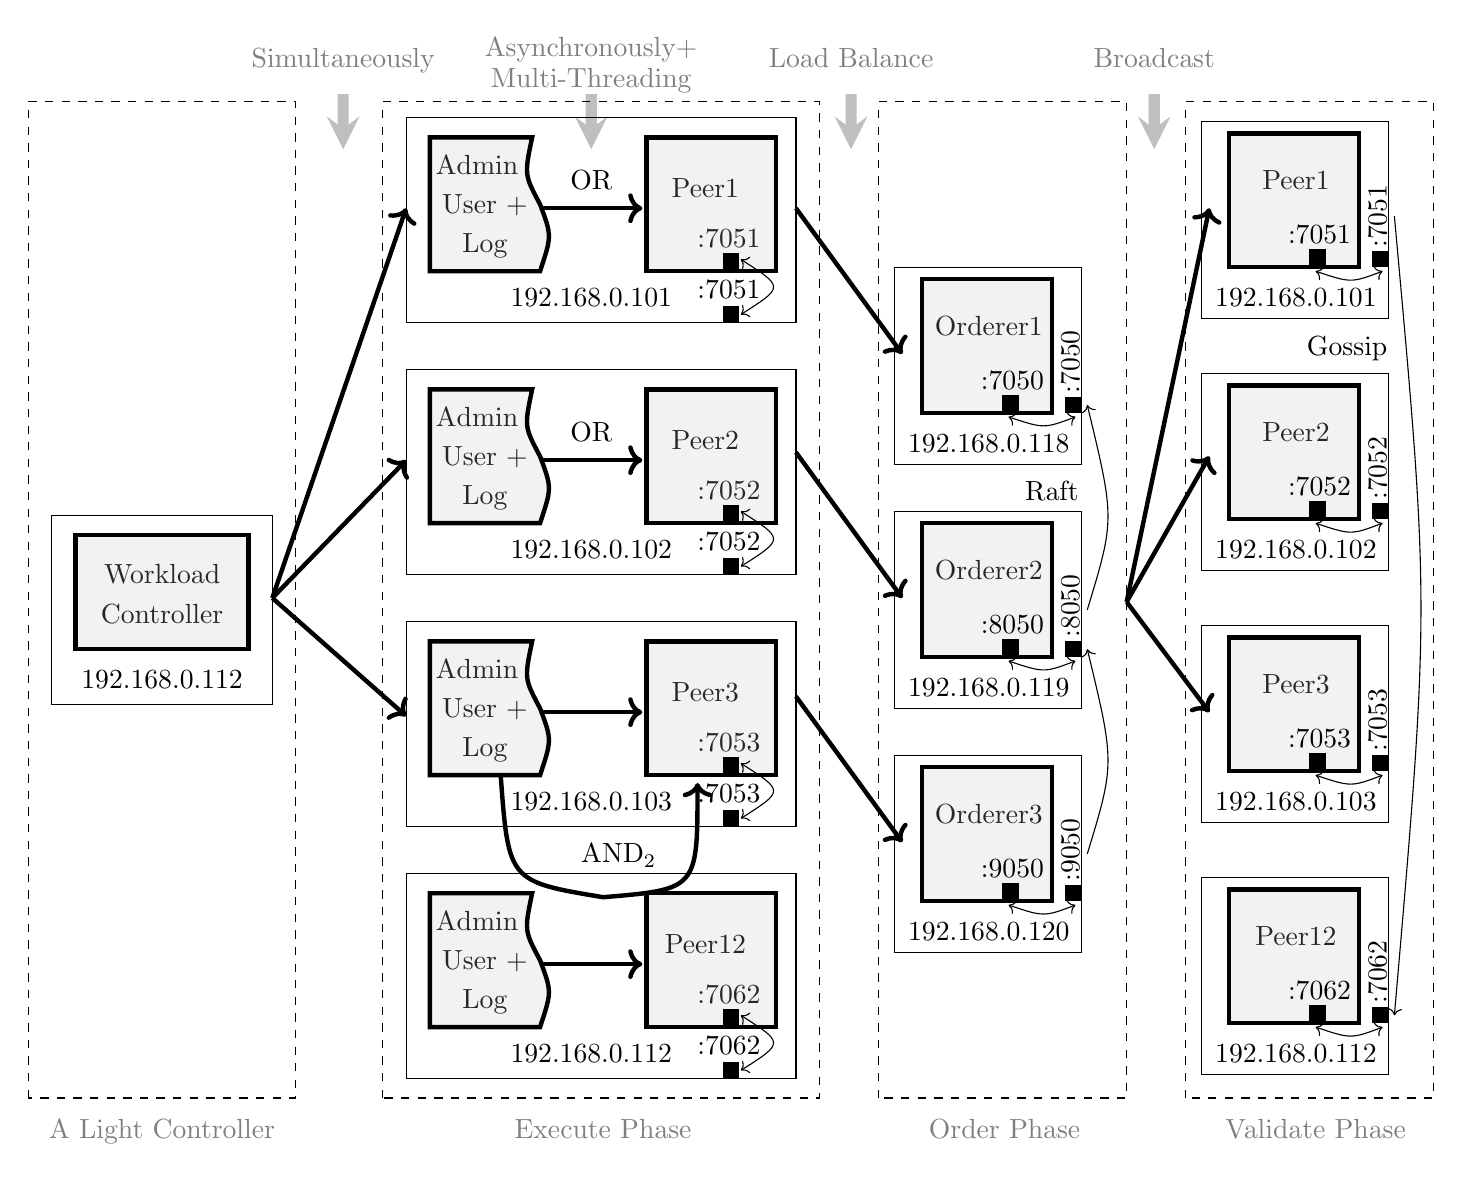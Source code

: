 \begin{tikzpicture}

% Function 0: Generator 192.168.0.101
% Usage of Function 0: \pic at (0, 0) {generator_101};
\tikzset{
	generator_101/.pic = {
	
	% draw scope 1.0
       \begin{scope}[scale=1.0]

	\node [below] at (0, 0) {Workload};
	\node [below] at (0, -0.5) {Controller};
	\draw [ultra thick, fill=lightgray, fill opacity=0.2](-1.1,-1.2) rectangle (1.1,0.25);     
	\node [below] at (0,-1.35) {192.168.0.112};
	\draw (-1.4,-1.9) rectangle (1.4,0.5);     

	\end{scope}
	}
}

% Function 1: Endorser 192.168.0.101
% Usage of Function 1: \pic at (0, 0) {login_script_101};
\tikzset{
	login_script_101/.pic = {
	
	% draw scope 1.0
       \begin{scope}[scale=1.0]

	\node [below] at (0, 0) {Admin};
	\node [below] at (0.1,-0.5) {User +};
	\node [below] at (0.1,-1) {Log};

	\draw [ultra thick, fill=lightgray, fill opacity=0.2]
  		(-0.6,0.1) -- (-0.6,-1.6) -- (0.8, -1.6) .. controls (0.95,-1.15) ..(0.8,-0.75).. controls (0.6,-0.375) ..(0.7,0.1)-- cycle;

	\node [below] at (2.9,-0.3) {Peer1};
	\node [below] at (3.2,-0.95) {:7051};
	\draw [ultra thick, fill=lightgray, fill opacity=0.2] (2.15,-1.6) rectangle (3.8,0.1); 
	\draw [ultra thick, fill=black] (3.15,-1.6) rectangle (3.3,-1.4); 
	\draw [ultra thick, fill=black] (3.15,-2.22) rectangle (3.3,-2.07);     
	\node [below] at (3.2,-1.6) {:7051};

	\draw [<->] (3.35,-1.45) .. controls (3.9,-1.8) ..(3.35,-2.15);
  
	\draw [ultra thick, ->](0.8,-0.8) -- (2.1,-0.8);
	\node [below] at (1.45,-0.2) {OR};

	\node [below] at (1.45,-1.7) {192.168.0.101};
	\draw (-0.9,-2.25) rectangle (4.05,0.35);   

	\end{scope}
	}
}

% Function 2: Endorser 192.168.0.102
% Usage of Function 2: \pic at (0, 0) {login_script_102};
\tikzset{
	login_script_102/.pic = {
	
	% draw scope 1.0
       \begin{scope}[scale=1.0]

	\node [below] at (0, 0) {Admin};
	\node [below] at (0.1,-0.5) {User +};
	\node [below] at (0.1,-1) {Log};

	\draw [ultra thick, fill=lightgray, fill opacity=0.2]
  		(-0.6,0.1) -- (-0.6,-1.6) -- (0.8, -1.6) .. controls (0.95,-1.15) ..(0.8,-0.75).. controls (0.6,-0.375) ..(0.7,0.1)-- cycle;

	\node [below] at (2.9,-0.3) {Peer2};
	\node [below] at (3.2,-0.95) {:7052};
	\draw [ultra thick, fill=lightgray, fill opacity=0.2] (2.15,-1.6) rectangle (3.8,0.1); 
	\draw [ultra thick, fill=black] (3.15,-1.6) rectangle (3.3,-1.4); 
	\draw [ultra thick, fill=black] (3.15,-2.22) rectangle (3.3,-2.07);     
	\node [below] at (3.2,-1.6) {:7052};

	\draw [<->] (3.35,-1.45) .. controls (3.9,-1.8) ..(3.35,-2.15);
  
	\draw [ultra thick, ->](0.8,-0.8) -- (2.1,-0.8);
	\node [below] at (1.45,-0.2) {OR};

	\node [below] at (1.45,-1.7) {192.168.0.102};
	\draw (-0.9,-2.25) rectangle (4.05,0.35);   

	\end{scope}
	}
}

% Function 3: Endorser 192.168.0.103
% Usage of Function 3: \pic at (0, 0) {login_script_103};
\tikzset{
	login_script_103/.pic = {
	
	% draw scope 1.0
       \begin{scope}[scale=1.0]

	\node [below] at (0, 0) {Admin};
	\node [below] at (0.1,-0.5) {User +};
	\node [below] at (0.1,-1) {Log};

	\draw [ultra thick, fill=lightgray, fill opacity=0.2]
  		(-0.6,0.1) -- (-0.6,-1.6) -- (0.8, -1.6) .. controls (0.95,-1.15) ..(0.8,-0.75).. controls (0.6,-0.375) ..(0.7,0.1)-- cycle;

	\node [below] at (2.9,-0.3) {Peer3};
	\node [below] at (3.2,-0.95) {:7053};
	\draw [ultra thick, fill=lightgray, fill opacity=0.2] (2.15,-1.6) rectangle (3.8,0.1); 
	\draw [ultra thick, fill=black] (3.15,-1.6) rectangle (3.3,-1.4); 
	\draw [ultra thick, fill=black] (3.15,-2.22) rectangle (3.3,-2.07);     
	\node [below] at (3.2,-1.6) {:7053};

	\draw [<->] (3.35,-1.45) .. controls (3.9,-1.8) ..(3.35,-2.15);
  
	\draw [ultra thick, ->](0.8,-0.8) -- (2.1,-0.8);

	\node [below] at (1.45,-1.7) {192.168.0.103};
	\draw (-0.9,-2.25) rectangle (4.05,0.35);  

	\end{scope}
	}
}

% Function 4: Endorser 192.168.0.112
% Usage of Function 4: \pic at (0, 0) {login_script_112};
\tikzset{
	login_script_112/.pic = {
	
	% draw scope 1.0
       \begin{scope}[scale=1.0]

	\node [below] at (0, 0) {Admin};
	\node [below] at (0.1,-0.5) {User +};
	\node [below] at (0.1,-1) {Log};

	\draw [ultra thick, fill=lightgray, fill opacity=0.2]
  		(-0.6,0.1) -- (-0.6,-1.6) -- (0.8, -1.6) .. controls (0.95,-1.15) ..(0.8,-0.75).. controls (0.6,-0.375) ..(0.7,0.1)-- cycle;

	\node [below] at (2.9,-0.3) {Peer12};
	\node [below] at (3.2,-0.95) {:7062};
	\draw [ultra thick, fill=lightgray, fill opacity=0.2] (2.15,-1.6) rectangle (3.8,0.1); 
	\draw [ultra thick, fill=black] (3.15,-1.6) rectangle (3.3,-1.4); 
	\draw [ultra thick, fill=black] (3.15,-2.22) rectangle (3.3,-2.07);     
	\node [below] at (3.2,-1.6) {:7062};

	\draw [<->] (3.35,-1.45) .. controls (3.9,-1.8) ..(3.35,-2.15);
  
	\draw [ultra thick, ->](0.8,-0.8) -- (2.1,-0.8);

	\node [below] at (1.45,-1.7) {192.168.0.112};
	\draw (-0.9,-2.25) rectangle (4.05,0.35);  

	\end{scope}
	}
}

% Function 5: Orderer 192.168.0.118
% Usage of Function 5: \pic at (0, 0) {orderer_118};
\tikzset{
	orderer_118/.pic = {
	
	% draw scope 1.0
       \begin{scope}[scale=1.0]

	\node [below] at (0,-0.25) {Orderer1};
	\draw [ultra thick, fill=lightgray, fill opacity=0.2] (-0.85,-1.6) rectangle (0.8,0.1); 

	\draw [<->] (0.25,-1.65) .. controls (0.7,-1.8) ..(1.1,-1.65);

	\draw [ultra thick, fill=black] (0.2,-1.6) rectangle (0.35,-1.4); 	
	\draw [ultra thick, fill=black] (1,-1.57) rectangle (1.15,-1.42);     
	\node [below,rotate=90] at (0.8,-0.95) {:7050};
	\node [below] at (0.3,-0.95) {:7050};

	\node [below] at (0,-1.75) {192.168.0.118};
	\draw (-1.2,-2.25) rectangle (1.18,0.25);     

	\end{scope}
	}
}

% Function 6: Orderer 192.168.0.119
% Usage of Function 6: \pic at (0, 0) {orderer_119};
\tikzset{
	orderer_119/.pic = {
	
	% draw scope 1.0
       \begin{scope}[scale=1.0]

	\node [below] at (0,-0.25) {Orderer2};
	\draw [ultra thick, fill=lightgray, fill opacity=0.2] (-0.85,-1.6) rectangle (0.8,0.1); 

	\draw [<->] (0.25,-1.65) .. controls (0.7,-1.8) ..(1.1,-1.65);

	\draw [ultra thick, fill=black] (0.2,-1.6) rectangle (0.35,-1.4); 	
	\draw [ultra thick, fill=black] (1,-1.57) rectangle (1.15,-1.42);     
	\node [below,rotate=90] at (0.8,-0.95) {:8050};
	\node [below] at (0.3,-0.95) {:8050};

	\node [below] at (0,-1.75) {192.168.0.119};
	\draw (-1.2,-2.25) rectangle (1.18,0.25);     

	\end{scope}
	}
}

% Function 7: Orderer 192.168.0.120
% Usage of Function 7: \pic at (0, 0) {orderer_120};
\tikzset{
	orderer_120/.pic = {
	
	% draw scope 1.0
       \begin{scope}[scale=1.0]

	\node [below] at (0,-0.25) {Orderer3};
	\draw [ultra thick, fill=lightgray, fill opacity=0.2] (-0.85,-1.6) rectangle (0.8,0.1); 

	\draw [<->] (0.25,-1.65) .. controls (0.7,-1.8) ..(1.1,-1.65);

	\draw [ultra thick, fill=black] (0.2,-1.6) rectangle (0.35,-1.4); 	
	\draw [ultra thick, fill=black] (1,-1.57) rectangle (1.15,-1.42);     
	\node [below,rotate=90] at (0.8,-0.95) {:9050};
	\node [below] at (0.3,-0.95) {:9050};

	\node [below] at (0,-1.75) {192.168.0.120};
	\draw (-1.2,-2.25) rectangle (1.18,0.25);     

	\end{scope}
	}
}

% Function 8: Validator 192.168.0.101
% Usage of Function 8: \pic at (0, 0) {validator_101};
\tikzset{
	validator_101/.pic = {
	
	% draw scope 1.0
       \begin{scope}[scale=1.0]

	\node [below] at (0,-0.25) {Peer1};
	\draw [ultra thick, fill=lightgray, fill opacity=0.2] (-0.85,-1.6) rectangle (0.8,0.1); 

	\draw [<->] (0.25,-1.65) .. controls (0.7,-1.8) ..(1.1,-1.65);

	\draw [ultra thick, fill=black] (0.2,-1.6) rectangle (0.35,-1.4); 	
	\draw [ultra thick, fill=black] (1,-1.57) rectangle (1.15,-1.42);     
	\node [below,rotate=90] at (0.8,-0.95) {:7051};
	\node [below] at (0.3,-0.95) {:7051};

	\node [below] at (0,-1.75) {192.168.0.101};
	\draw (-1.2,-2.25) rectangle (1.18,0.25);     

	\end{scope}
	}
}

% Function 9: Validator 192.168.0.102
% Usage of Function 9: \pic at (0, 0) {validator_102};
\tikzset{
	validator_102/.pic = {
	
	% draw scope 1.0
       \begin{scope}[scale=1.0]

	\node [below] at (0,-0.25) {Peer2};
	\draw [ultra thick, fill=lightgray, fill opacity=0.2] (-0.85,-1.6) rectangle (0.8,0.1); 

	\draw [<->] (0.25,-1.65) .. controls (0.7,-1.8) ..(1.1,-1.65);

	\draw [ultra thick, fill=black] (0.2,-1.6) rectangle (0.35,-1.4); 	
	\draw [ultra thick, fill=black] (1,-1.57) rectangle (1.15,-1.42);     
	\node [below,rotate=90] at (0.8,-0.95) {:7052};
	\node [below] at (0.3,-0.95) {:7052};

	\node [below] at (0,-1.75) {192.168.0.102};
	\draw (-1.2,-2.25) rectangle (1.18,0.25);     

	\end{scope}
	}
}

% Function 10: Validator 192.168.0.103
% Usage of Function 10: \pic at (0, 0) {validator_103};
\tikzset{
	validator_103/.pic = {
	
	% draw scope 1.0
       \begin{scope}[scale=1.0]

	\node [below] at (0,-0.25) {Peer3};
	\draw [ultra thick, fill=lightgray, fill opacity=0.2] (-0.85,-1.6) rectangle (0.8,0.1); 

	\draw [<->] (0.25,-1.65) .. controls (0.7,-1.8) ..(1.1,-1.65);

	\draw [ultra thick, fill=black] (0.2,-1.6) rectangle (0.35,-1.4); 	
	\draw [ultra thick, fill=black] (1,-1.57) rectangle (1.15,-1.42);     
	\node [below,rotate=90] at (0.8,-0.95) {:7053};
	\node [below] at (0.3,-0.95) {:7053};

	\node [below] at (0,-1.75) {192.168.0.103};
	\draw (-1.2,-2.25) rectangle (1.18,0.25);     

	\end{scope}
	}
}

% Function 11: Validator 192.168.0.112
% Usage of Function 11: \pic at (0, 0) {validator_112};
\tikzset{
	validator_112/.pic = {
	
	% draw scope 1.0
       \begin{scope}[scale=1.0]

	\node [below] at (0,-0.25) {Peer12};
	\draw [ultra thick, fill=lightgray, fill opacity=0.2] (-0.85,-1.6) rectangle (0.8,0.1); 

	\draw [<->] (0.25,-1.65) .. controls (0.7,-1.8) ..(1.1,-1.65);

	\draw [ultra thick, fill=black] (0.2,-1.6) rectangle (0.35,-1.4); 	
	\draw [ultra thick, fill=black] (1,-1.57) rectangle (1.15,-1.42);     
	\node [below,rotate=90] at (0.8,-0.95) {:7062};
	\node [below] at (0.3,-0.95) {:7062};

	\node [below] at (0,-1.75) {192.168.0.112};
	\draw (-1.2,-2.25) rectangle (1.18,0.25);     

	\end{scope}
	}
}



% Main Function
\pic at (-4, -5.2) {generator_101};   
 
\pic at (0, 0) {login_script_101};
 
\pic at (0, -3.2) {login_script_102};

\pic at (0, -6.4) {login_script_103};
 
\node [below] at (1.8,-8.75) {AND$_2$};
\draw [ultra thick, ->](0.3,-8) .. controls (0.4,-9.35) .. (1.6,-9.55).. controls (2.8,-9.45).. (2.8,-8.1);
 
\pic at (0, -9.6) {login_script_112}; 

\pic at (6.5, -1.8) {orderer_118};

\pic at (6.5, -4.9) {orderer_119};

\pic at (6.5, -8) {orderer_120};

\pic at (10.4, 0.05) {validator_101};

\pic at (10.4, -3.15) {validator_102};

\pic at (10.4, -6.35) {validator_103};

\pic at (10.4, -9.55) {validator_112};

% ------------------------
\node [below, fill opacity=0.5] at (-4,-12.25) {A Light Controller};
\draw [dashed](-5.7,-12.1) rectangle (-2.3,0.55);

\node [below, fill opacity=0.5] at (1.6,-12.25) {Execute Phase};
\draw [dashed](-1.2,-12.1) rectangle (4.35,0.55);

\draw [->] (7.75,-5.9) .. controls (8.1,-4.75) ..(7.75,-3.3);
\draw [->] (7.75,-9) .. controls (8.1,-7.85) ..(7.75,-6.4);
\node [below] at (7.3,-4.15) {Raft};

\node [below, fill opacity=0.5] at (6.7,-12.25) {Order Phase};
\draw [dashed](5.1,-12.1) rectangle (8.25,0.55);

\node [below] at (11.05,-2.3) {Gossip};
\draw [<-] (11.65,-11.05) .. controls (12.1,-5.85) ..(11.65,-0.9);

\node [below, fill opacity=0.5] at (10.65,-12.25) {Validate Phase};
\draw [dashed](9,-12.1) rectangle (12.15,0.55);

\draw [->, ultra thick] (-2.6,-5.75) -- (-0.9,-0.8);
\draw [->, ultra thick] (-2.6,-5.75) -- (-0.9,-4);
\draw [->, ultra thick] (-2.6,-5.75) -- (-0.9,-7.25);

\draw [->, ultra thick] (4.05,-0.8) -- (5.4,-2.65);
\draw [->, ultra thick] (4.05,-3.9) -- (5.4,-5.75);
\draw [->, ultra thick] (4.05,-7) -- (5.4,-8.85);

\draw [->, ultra thick] (8.25,-5.8) -- (9.3,-0.8);
\draw [->, ultra thick] (8.25,-5.8) -- (9.3,-3.95);
\draw [->, ultra thick] (8.25,-5.8) -- (9.3,-7.2);

\node [below, fill opacity=0.5] at (-1.7,1.35) {Simultaneously};
\begin{scope}[transparency group, opacity=0.25]
	\draw[-stealth, line width=4pt] (-1.7,0.65) -- (-1.7,-0.05);
\end{scope}

\node [below, fill opacity=0.5] at (1.45,1.5) {Asynchronously+};
\node [below, fill opacity=0.5] at (1.45,1.1) {Multi-Threading};
\begin{scope}[transparency group, opacity=0.25]
	\draw[-stealth, line width=4pt] (1.45,0.65) -- (1.45,-0.05);
\end{scope}

\node [below, fill opacity=0.5] at (4.75,1.35) {Load Balance};
\begin{scope}[transparency group, opacity=0.25]
	\draw[-stealth, line width=4pt] (4.75,0.65) -- (4.75,-0.05);
\end{scope}

\node [below, fill opacity=0.5] at (8.6,1.35) {Broadcast};
\begin{scope}[transparency group, opacity=0.25]
	\draw[-stealth, line width=4pt] (8.6,0.65) -- (8.6,-0.05);
\end{scope}


% ------------------------Delete----------------------------


	
	
	
\end{tikzpicture}